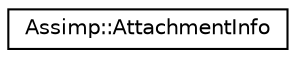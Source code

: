 digraph "Graphical Class Hierarchy"
{
  edge [fontname="Helvetica",fontsize="10",labelfontname="Helvetica",labelfontsize="10"];
  node [fontname="Helvetica",fontsize="10",shape=record];
  rankdir="LR";
  Node1 [label="Assimp::AttachmentInfo",height=0.2,width=0.4,color="black", fillcolor="white", style="filled",URL="$struct_assimp_1_1_attachment_info.html",tooltip="Helper data structure for SceneCombiner. "];
}
